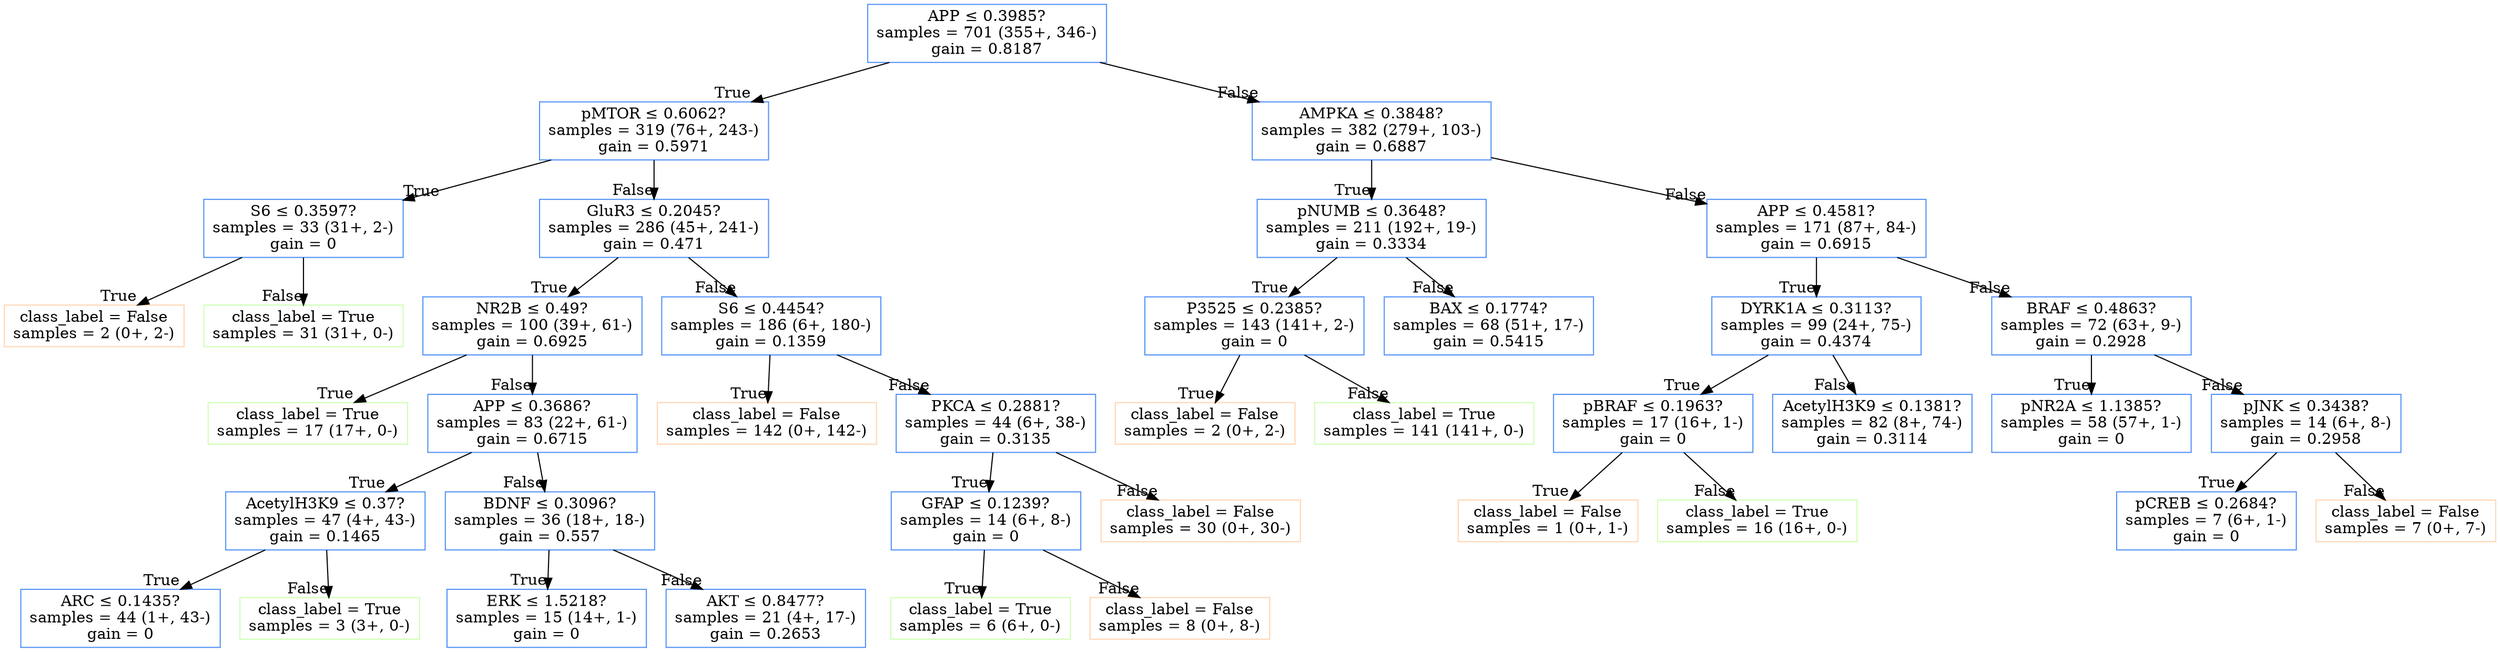 strict digraph "" {
	node [label="\N",
		shape=box
	];
	67	 [color="#5191f7",
		label="APP &le; 0.3985?
samples = 701 (355+, 346-)
gain = 0.8187"];
	68	 [color="#5191f7",
		label="pMTOR &le; 0.6062?
samples = 319 (76+, 243-)
gain = 0.5971"];
	67 -> 68	 [headlabel=True];
	89	 [color="#5191f7",
		label="AMPKA &le; 0.3848?
samples = 382 (279+, 103-)
gain = 0.6887"];
	67 -> 89	 [headlabel=False];
	69	 [color="#5191f7",
		label="S6 &le; 0.3597?
samples = 33 (31+, 2-)
gain = 0"];
	68 -> 69	 [headlabel=True];
	72	 [color="#5191f7",
		label="GluR3 &le; 0.2045?
samples = 286 (45+, 241-)
gain = 0.471"];
	68 -> 72	 [headlabel=False];
	70	 [color="#ffd5b2",
		label="class_label = False
samples = 2 (0+, 2-)"];
	69 -> 70	 [headlabel=True];
	71	 [color="#cdffb2",
		label="class_label = True
samples = 31 (31+, 0-)"];
	69 -> 71	 [headlabel=False];
	73	 [color="#5191f7",
		label="NR2B &le; 0.49?
samples = 100 (39+, 61-)
gain = 0.6925"];
	72 -> 73	 [headlabel=True];
	82	 [color="#5191f7",
		label="S6 &le; 0.4454?
samples = 186 (6+, 180-)
gain = 0.1359"];
	72 -> 82	 [headlabel=False];
	74	 [color="#cdffb2",
		label="class_label = True
samples = 17 (17+, 0-)"];
	73 -> 74	 [headlabel=True];
	75	 [color="#5191f7",
		label="APP &le; 0.3686?
samples = 83 (22+, 61-)
gain = 0.6715"];
	73 -> 75	 [headlabel=False];
	76	 [color="#5191f7",
		label="AcetylH3K9 &le; 0.37?
samples = 47 (4+, 43-)
gain = 0.1465"];
	75 -> 76	 [headlabel=True];
	79	 [color="#5191f7",
		label="BDNF &le; 0.3096?
samples = 36 (18+, 18-)
gain = 0.557"];
	75 -> 79	 [headlabel=False];
	77	 [color="#5191f7",
		label="ARC &le; 0.1435?
samples = 44 (1+, 43-)
gain = 0"];
	76 -> 77	 [headlabel=True];
	78	 [color="#cdffb2",
		label="class_label = True
samples = 3 (3+, 0-)"];
	76 -> 78	 [headlabel=False];
	80	 [color="#5191f7",
		label="ERK &le; 1.5218?
samples = 15 (14+, 1-)
gain = 0"];
	79 -> 80	 [headlabel=True];
	81	 [color="#5191f7",
		label="AKT &le; 0.8477?
samples = 21 (4+, 17-)
gain = 0.2653"];
	79 -> 81	 [headlabel=False];
	83	 [color="#ffd5b2",
		label="class_label = False
samples = 142 (0+, 142-)"];
	82 -> 83	 [headlabel=True];
	84	 [color="#5191f7",
		label="PKCA &le; 0.2881?
samples = 44 (6+, 38-)
gain = 0.3135"];
	82 -> 84	 [headlabel=False];
	85	 [color="#5191f7",
		label="GFAP &le; 0.1239?
samples = 14 (6+, 8-)
gain = 0"];
	84 -> 85	 [headlabel=True];
	88	 [color="#ffd5b2",
		label="class_label = False
samples = 30 (0+, 30-)"];
	84 -> 88	 [headlabel=False];
	86	 [color="#cdffb2",
		label="class_label = True
samples = 6 (6+, 0-)"];
	85 -> 86	 [headlabel=True];
	87	 [color="#ffd5b2",
		label="class_label = False
samples = 8 (0+, 8-)"];
	85 -> 87	 [headlabel=False];
	90	 [color="#5191f7",
		label="pNUMB &le; 0.3648?
samples = 211 (192+, 19-)
gain = 0.3334"];
	89 -> 90	 [headlabel=True];
	95	 [color="#5191f7",
		label="APP &le; 0.4581?
samples = 171 (87+, 84-)
gain = 0.6915"];
	89 -> 95	 [headlabel=False];
	91	 [color="#5191f7",
		label="P3525 &le; 0.2385?
samples = 143 (141+, 2-)
gain = 0"];
	90 -> 91	 [headlabel=True];
	94	 [color="#5191f7",
		label="BAX &le; 0.1774?
samples = 68 (51+, 17-)
gain = 0.5415"];
	90 -> 94	 [headlabel=False];
	92	 [color="#ffd5b2",
		label="class_label = False
samples = 2 (0+, 2-)"];
	91 -> 92	 [headlabel=True];
	93	 [color="#cdffb2",
		label="class_label = True
samples = 141 (141+, 0-)"];
	91 -> 93	 [headlabel=False];
	96	 [color="#5191f7",
		label="DYRK1A &le; 0.3113?
samples = 99 (24+, 75-)
gain = 0.4374"];
	95 -> 96	 [headlabel=True];
	101	 [color="#5191f7",
		label="BRAF &le; 0.4863?
samples = 72 (63+, 9-)
gain = 0.2928"];
	95 -> 101	 [headlabel=False];
	97	 [color="#5191f7",
		label="pBRAF &le; 0.1963?
samples = 17 (16+, 1-)
gain = 0"];
	96 -> 97	 [headlabel=True];
	100	 [color="#5191f7",
		label="AcetylH3K9 &le; 0.1381?
samples = 82 (8+, 74-)
gain = 0.3114"];
	96 -> 100	 [headlabel=False];
	98	 [color="#ffd5b2",
		label="class_label = False
samples = 1 (0+, 1-)"];
	97 -> 98	 [headlabel=True];
	99	 [color="#cdffb2",
		label="class_label = True
samples = 16 (16+, 0-)"];
	97 -> 99	 [headlabel=False];
	102	 [color="#5191f7",
		label="pNR2A &le; 1.1385?
samples = 58 (57+, 1-)
gain = 0"];
	101 -> 102	 [headlabel=True];
	103	 [color="#5191f7",
		label="pJNK &le; 0.3438?
samples = 14 (6+, 8-)
gain = 0.2958"];
	101 -> 103	 [headlabel=False];
	104	 [color="#5191f7",
		label="pCREB &le; 0.2684?
samples = 7 (6+, 1-)
gain = 0"];
	103 -> 104	 [headlabel=True];
	105	 [color="#ffd5b2",
		label="class_label = False
samples = 7 (0+, 7-)"];
	103 -> 105	 [headlabel=False];
}
